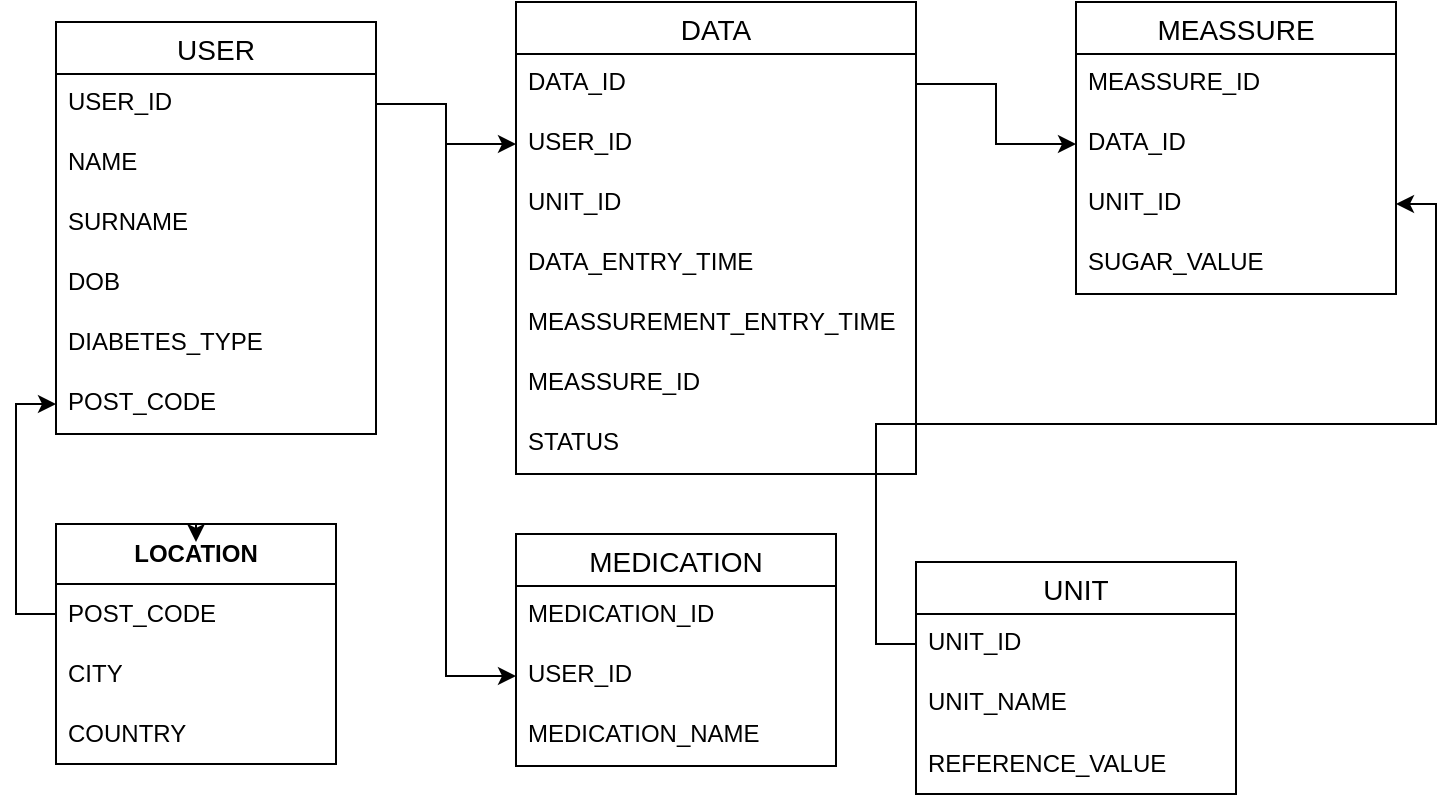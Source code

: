 <mxfile version="28.0.6">
  <diagram name="Seite-1" id="xl1F1hGwAUKNnRBxYKfd">
    <mxGraphModel dx="1034" dy="540" grid="1" gridSize="10" guides="1" tooltips="1" connect="1" arrows="1" fold="1" page="1" pageScale="1" pageWidth="827" pageHeight="1169" math="0" shadow="0">
      <root>
        <mxCell id="0" />
        <mxCell id="1" parent="0" />
        <mxCell id="k7Bhhy4ckNyJHjHvky8R-1" value="USER" style="swimlane;fontStyle=0;childLayout=stackLayout;horizontal=1;startSize=26;horizontalStack=0;resizeParent=1;resizeParentMax=0;resizeLast=0;collapsible=1;marginBottom=0;align=center;fontSize=14;" vertex="1" parent="1">
          <mxGeometry x="90" y="90" width="160" height="206" as="geometry" />
        </mxCell>
        <mxCell id="k7Bhhy4ckNyJHjHvky8R-2" value="USER_ID" style="text;strokeColor=none;fillColor=none;spacingLeft=4;spacingRight=4;overflow=hidden;rotatable=0;points=[[0,0.5],[1,0.5]];portConstraint=eastwest;fontSize=12;whiteSpace=wrap;html=1;" vertex="1" parent="k7Bhhy4ckNyJHjHvky8R-1">
          <mxGeometry y="26" width="160" height="30" as="geometry" />
        </mxCell>
        <mxCell id="k7Bhhy4ckNyJHjHvky8R-3" value="NAME" style="text;strokeColor=none;fillColor=none;spacingLeft=4;spacingRight=4;overflow=hidden;rotatable=0;points=[[0,0.5],[1,0.5]];portConstraint=eastwest;fontSize=12;whiteSpace=wrap;html=1;" vertex="1" parent="k7Bhhy4ckNyJHjHvky8R-1">
          <mxGeometry y="56" width="160" height="30" as="geometry" />
        </mxCell>
        <mxCell id="k7Bhhy4ckNyJHjHvky8R-4" value="SURNAME" style="text;strokeColor=none;fillColor=none;spacingLeft=4;spacingRight=4;overflow=hidden;rotatable=0;points=[[0,0.5],[1,0.5]];portConstraint=eastwest;fontSize=12;whiteSpace=wrap;html=1;" vertex="1" parent="k7Bhhy4ckNyJHjHvky8R-1">
          <mxGeometry y="86" width="160" height="30" as="geometry" />
        </mxCell>
        <mxCell id="k7Bhhy4ckNyJHjHvky8R-5" value="DOB" style="text;strokeColor=none;fillColor=none;spacingLeft=4;spacingRight=4;overflow=hidden;rotatable=0;points=[[0,0.5],[1,0.5]];portConstraint=eastwest;fontSize=12;whiteSpace=wrap;html=1;" vertex="1" parent="k7Bhhy4ckNyJHjHvky8R-1">
          <mxGeometry y="116" width="160" height="30" as="geometry" />
        </mxCell>
        <mxCell id="k7Bhhy4ckNyJHjHvky8R-6" value="DIABETES_TYPE" style="text;strokeColor=none;fillColor=none;spacingLeft=4;spacingRight=4;overflow=hidden;rotatable=0;points=[[0,0.5],[1,0.5]];portConstraint=eastwest;fontSize=12;whiteSpace=wrap;html=1;" vertex="1" parent="k7Bhhy4ckNyJHjHvky8R-1">
          <mxGeometry y="146" width="160" height="30" as="geometry" />
        </mxCell>
        <mxCell id="k7Bhhy4ckNyJHjHvky8R-10" value="POST_CODE" style="text;strokeColor=none;fillColor=none;spacingLeft=4;spacingRight=4;overflow=hidden;rotatable=0;points=[[0,0.5],[1,0.5]];portConstraint=eastwest;fontSize=12;whiteSpace=wrap;html=1;" vertex="1" parent="k7Bhhy4ckNyJHjHvky8R-1">
          <mxGeometry y="176" width="160" height="30" as="geometry" />
        </mxCell>
        <mxCell id="k7Bhhy4ckNyJHjHvky8R-13" value="DATA" style="swimlane;fontStyle=0;childLayout=stackLayout;horizontal=1;startSize=26;horizontalStack=0;resizeParent=1;resizeParentMax=0;resizeLast=0;collapsible=1;marginBottom=0;align=center;fontSize=14;" vertex="1" parent="1">
          <mxGeometry x="320" y="80" width="200" height="236" as="geometry" />
        </mxCell>
        <mxCell id="k7Bhhy4ckNyJHjHvky8R-14" value="DATA_ID" style="text;strokeColor=none;fillColor=none;spacingLeft=4;spacingRight=4;overflow=hidden;rotatable=0;points=[[0,0.5],[1,0.5]];portConstraint=eastwest;fontSize=12;whiteSpace=wrap;html=1;" vertex="1" parent="k7Bhhy4ckNyJHjHvky8R-13">
          <mxGeometry y="26" width="200" height="30" as="geometry" />
        </mxCell>
        <mxCell id="k7Bhhy4ckNyJHjHvky8R-15" value="USER_ID" style="text;strokeColor=none;fillColor=none;spacingLeft=4;spacingRight=4;overflow=hidden;rotatable=0;points=[[0,0.5],[1,0.5]];portConstraint=eastwest;fontSize=12;whiteSpace=wrap;html=1;" vertex="1" parent="k7Bhhy4ckNyJHjHvky8R-13">
          <mxGeometry y="56" width="200" height="30" as="geometry" />
        </mxCell>
        <mxCell id="k7Bhhy4ckNyJHjHvky8R-20" value="UNIT_ID" style="text;strokeColor=none;fillColor=none;spacingLeft=4;spacingRight=4;overflow=hidden;rotatable=0;points=[[0,0.5],[1,0.5]];portConstraint=eastwest;fontSize=12;whiteSpace=wrap;html=1;" vertex="1" parent="k7Bhhy4ckNyJHjHvky8R-13">
          <mxGeometry y="86" width="200" height="30" as="geometry" />
        </mxCell>
        <mxCell id="k7Bhhy4ckNyJHjHvky8R-16" value="DATA_ENTRY_TIME" style="text;strokeColor=none;fillColor=none;spacingLeft=4;spacingRight=4;overflow=hidden;rotatable=0;points=[[0,0.5],[1,0.5]];portConstraint=eastwest;fontSize=12;whiteSpace=wrap;html=1;" vertex="1" parent="k7Bhhy4ckNyJHjHvky8R-13">
          <mxGeometry y="116" width="200" height="30" as="geometry" />
        </mxCell>
        <mxCell id="k7Bhhy4ckNyJHjHvky8R-17" value="MEASSUREMENT_ENTRY_TIME" style="text;strokeColor=none;fillColor=none;spacingLeft=4;spacingRight=4;overflow=hidden;rotatable=0;points=[[0,0.5],[1,0.5]];portConstraint=eastwest;fontSize=12;whiteSpace=wrap;html=1;" vertex="1" parent="k7Bhhy4ckNyJHjHvky8R-13">
          <mxGeometry y="146" width="200" height="30" as="geometry" />
        </mxCell>
        <mxCell id="k7Bhhy4ckNyJHjHvky8R-19" value="MEASSURE_ID" style="text;strokeColor=none;fillColor=none;spacingLeft=4;spacingRight=4;overflow=hidden;rotatable=0;points=[[0,0.5],[1,0.5]];portConstraint=eastwest;fontSize=12;whiteSpace=wrap;html=1;" vertex="1" parent="k7Bhhy4ckNyJHjHvky8R-13">
          <mxGeometry y="176" width="200" height="30" as="geometry" />
        </mxCell>
        <mxCell id="k7Bhhy4ckNyJHjHvky8R-22" value="STATUS" style="text;strokeColor=none;fillColor=none;spacingLeft=4;spacingRight=4;overflow=hidden;rotatable=0;points=[[0,0.5],[1,0.5]];portConstraint=eastwest;fontSize=12;whiteSpace=wrap;html=1;" vertex="1" parent="k7Bhhy4ckNyJHjHvky8R-13">
          <mxGeometry y="206" width="200" height="30" as="geometry" />
        </mxCell>
        <mxCell id="k7Bhhy4ckNyJHjHvky8R-23" style="edgeStyle=orthogonalEdgeStyle;rounded=0;orthogonalLoop=1;jettySize=auto;html=1;entryX=0;entryY=0.5;entryDx=0;entryDy=0;" edge="1" parent="1" source="k7Bhhy4ckNyJHjHvky8R-2" target="k7Bhhy4ckNyJHjHvky8R-15">
          <mxGeometry relative="1" as="geometry" />
        </mxCell>
        <mxCell id="k7Bhhy4ckNyJHjHvky8R-24" value="MEASSURE" style="swimlane;fontStyle=0;childLayout=stackLayout;horizontal=1;startSize=26;horizontalStack=0;resizeParent=1;resizeParentMax=0;resizeLast=0;collapsible=1;marginBottom=0;align=center;fontSize=14;" vertex="1" parent="1">
          <mxGeometry x="600" y="80" width="160" height="146" as="geometry" />
        </mxCell>
        <mxCell id="k7Bhhy4ckNyJHjHvky8R-25" value="MEASSURE_ID" style="text;strokeColor=none;fillColor=none;spacingLeft=4;spacingRight=4;overflow=hidden;rotatable=0;points=[[0,0.5],[1,0.5]];portConstraint=eastwest;fontSize=12;whiteSpace=wrap;html=1;" vertex="1" parent="k7Bhhy4ckNyJHjHvky8R-24">
          <mxGeometry y="26" width="160" height="30" as="geometry" />
        </mxCell>
        <mxCell id="k7Bhhy4ckNyJHjHvky8R-26" value="DATA_ID" style="text;strokeColor=none;fillColor=none;spacingLeft=4;spacingRight=4;overflow=hidden;rotatable=0;points=[[0,0.5],[1,0.5]];portConstraint=eastwest;fontSize=12;whiteSpace=wrap;html=1;" vertex="1" parent="k7Bhhy4ckNyJHjHvky8R-24">
          <mxGeometry y="56" width="160" height="30" as="geometry" />
        </mxCell>
        <mxCell id="k7Bhhy4ckNyJHjHvky8R-28" value="UNIT_ID" style="text;strokeColor=none;fillColor=none;spacingLeft=4;spacingRight=4;overflow=hidden;rotatable=0;points=[[0,0.5],[1,0.5]];portConstraint=eastwest;fontSize=12;whiteSpace=wrap;html=1;" vertex="1" parent="k7Bhhy4ckNyJHjHvky8R-24">
          <mxGeometry y="86" width="160" height="30" as="geometry" />
        </mxCell>
        <mxCell id="k7Bhhy4ckNyJHjHvky8R-27" value="SUGAR_VALUE" style="text;strokeColor=none;fillColor=none;spacingLeft=4;spacingRight=4;overflow=hidden;rotatable=0;points=[[0,0.5],[1,0.5]];portConstraint=eastwest;fontSize=12;whiteSpace=wrap;html=1;" vertex="1" parent="k7Bhhy4ckNyJHjHvky8R-24">
          <mxGeometry y="116" width="160" height="30" as="geometry" />
        </mxCell>
        <mxCell id="k7Bhhy4ckNyJHjHvky8R-30" style="edgeStyle=orthogonalEdgeStyle;rounded=0;orthogonalLoop=1;jettySize=auto;html=1;entryX=0;entryY=0.5;entryDx=0;entryDy=0;" edge="1" parent="1" source="k7Bhhy4ckNyJHjHvky8R-14" target="k7Bhhy4ckNyJHjHvky8R-26">
          <mxGeometry relative="1" as="geometry" />
        </mxCell>
        <mxCell id="k7Bhhy4ckNyJHjHvky8R-35" value="MEDICATION" style="swimlane;fontStyle=0;childLayout=stackLayout;horizontal=1;startSize=26;horizontalStack=0;resizeParent=1;resizeParentMax=0;resizeLast=0;collapsible=1;marginBottom=0;align=center;fontSize=14;" vertex="1" parent="1">
          <mxGeometry x="320" y="346" width="160" height="116" as="geometry" />
        </mxCell>
        <mxCell id="k7Bhhy4ckNyJHjHvky8R-36" value="MEDICATION_ID" style="text;strokeColor=none;fillColor=none;spacingLeft=4;spacingRight=4;overflow=hidden;rotatable=0;points=[[0,0.5],[1,0.5]];portConstraint=eastwest;fontSize=12;whiteSpace=wrap;html=1;" vertex="1" parent="k7Bhhy4ckNyJHjHvky8R-35">
          <mxGeometry y="26" width="160" height="30" as="geometry" />
        </mxCell>
        <mxCell id="k7Bhhy4ckNyJHjHvky8R-37" value="USER_ID" style="text;strokeColor=none;fillColor=none;spacingLeft=4;spacingRight=4;overflow=hidden;rotatable=0;points=[[0,0.5],[1,0.5]];portConstraint=eastwest;fontSize=12;whiteSpace=wrap;html=1;" vertex="1" parent="k7Bhhy4ckNyJHjHvky8R-35">
          <mxGeometry y="56" width="160" height="30" as="geometry" />
        </mxCell>
        <mxCell id="k7Bhhy4ckNyJHjHvky8R-38" value="MEDICATION_NAME" style="text;strokeColor=none;fillColor=none;spacingLeft=4;spacingRight=4;overflow=hidden;rotatable=0;points=[[0,0.5],[1,0.5]];portConstraint=eastwest;fontSize=12;whiteSpace=wrap;html=1;" vertex="1" parent="k7Bhhy4ckNyJHjHvky8R-35">
          <mxGeometry y="86" width="160" height="30" as="geometry" />
        </mxCell>
        <mxCell id="k7Bhhy4ckNyJHjHvky8R-40" style="edgeStyle=orthogonalEdgeStyle;rounded=0;orthogonalLoop=1;jettySize=auto;html=1;exitX=1;exitY=0.5;exitDx=0;exitDy=0;entryX=0;entryY=0.5;entryDx=0;entryDy=0;" edge="1" parent="1" source="k7Bhhy4ckNyJHjHvky8R-2" target="k7Bhhy4ckNyJHjHvky8R-37">
          <mxGeometry relative="1" as="geometry" />
        </mxCell>
        <mxCell id="k7Bhhy4ckNyJHjHvky8R-41" value="UNIT" style="swimlane;fontStyle=0;childLayout=stackLayout;horizontal=1;startSize=26;horizontalStack=0;resizeParent=1;resizeParentMax=0;resizeLast=0;collapsible=1;marginBottom=0;align=center;fontSize=14;" vertex="1" parent="1">
          <mxGeometry x="520" y="360" width="160" height="116" as="geometry" />
        </mxCell>
        <mxCell id="k7Bhhy4ckNyJHjHvky8R-42" value="UNIT_ID" style="text;strokeColor=none;fillColor=none;spacingLeft=4;spacingRight=4;overflow=hidden;rotatable=0;points=[[0,0.5],[1,0.5]];portConstraint=eastwest;fontSize=12;whiteSpace=wrap;html=1;" vertex="1" parent="k7Bhhy4ckNyJHjHvky8R-41">
          <mxGeometry y="26" width="160" height="30" as="geometry" />
        </mxCell>
        <mxCell id="k7Bhhy4ckNyJHjHvky8R-43" value="UNIT_NAME" style="text;strokeColor=none;fillColor=none;spacingLeft=4;spacingRight=4;overflow=hidden;rotatable=0;points=[[0,0.5],[1,0.5]];portConstraint=eastwest;fontSize=12;whiteSpace=wrap;html=1;" vertex="1" parent="k7Bhhy4ckNyJHjHvky8R-41">
          <mxGeometry y="56" width="160" height="30" as="geometry" />
        </mxCell>
        <mxCell id="k7Bhhy4ckNyJHjHvky8R-54" value="REFERENCE_VALUE" style="text;strokeColor=none;fillColor=none;align=left;verticalAlign=middle;spacingLeft=4;spacingRight=4;overflow=hidden;points=[[0,0.5],[1,0.5]];portConstraint=eastwest;rotatable=0;whiteSpace=wrap;html=1;" vertex="1" parent="k7Bhhy4ckNyJHjHvky8R-41">
          <mxGeometry y="86" width="160" height="30" as="geometry" />
        </mxCell>
        <mxCell id="k7Bhhy4ckNyJHjHvky8R-45" style="edgeStyle=orthogonalEdgeStyle;rounded=0;orthogonalLoop=1;jettySize=auto;html=1;exitX=0;exitY=0.5;exitDx=0;exitDy=0;entryX=1;entryY=0.5;entryDx=0;entryDy=0;" edge="1" parent="1" source="k7Bhhy4ckNyJHjHvky8R-42" target="k7Bhhy4ckNyJHjHvky8R-28">
          <mxGeometry relative="1" as="geometry" />
        </mxCell>
        <mxCell id="k7Bhhy4ckNyJHjHvky8R-46" value="&lt;b&gt;LOCATION&lt;/b&gt;" style="swimlane;fontStyle=0;childLayout=stackLayout;horizontal=1;startSize=30;horizontalStack=0;resizeParent=1;resizeParentMax=0;resizeLast=0;collapsible=1;marginBottom=0;whiteSpace=wrap;html=1;" vertex="1" parent="1">
          <mxGeometry x="90" y="341" width="140" height="120" as="geometry" />
        </mxCell>
        <mxCell id="k7Bhhy4ckNyJHjHvky8R-47" value="POST_CODE" style="text;strokeColor=none;fillColor=none;align=left;verticalAlign=middle;spacingLeft=4;spacingRight=4;overflow=hidden;points=[[0,0.5],[1,0.5]];portConstraint=eastwest;rotatable=0;whiteSpace=wrap;html=1;" vertex="1" parent="k7Bhhy4ckNyJHjHvky8R-46">
          <mxGeometry y="30" width="140" height="30" as="geometry" />
        </mxCell>
        <mxCell id="k7Bhhy4ckNyJHjHvky8R-48" value="CITY" style="text;strokeColor=none;fillColor=none;align=left;verticalAlign=middle;spacingLeft=4;spacingRight=4;overflow=hidden;points=[[0,0.5],[1,0.5]];portConstraint=eastwest;rotatable=0;whiteSpace=wrap;html=1;" vertex="1" parent="k7Bhhy4ckNyJHjHvky8R-46">
          <mxGeometry y="60" width="140" height="30" as="geometry" />
        </mxCell>
        <mxCell id="k7Bhhy4ckNyJHjHvky8R-49" value="COUNTRY" style="text;strokeColor=none;fillColor=none;align=left;verticalAlign=middle;spacingLeft=4;spacingRight=4;overflow=hidden;points=[[0,0.5],[1,0.5]];portConstraint=eastwest;rotatable=0;whiteSpace=wrap;html=1;" vertex="1" parent="k7Bhhy4ckNyJHjHvky8R-46">
          <mxGeometry y="90" width="140" height="30" as="geometry" />
        </mxCell>
        <mxCell id="k7Bhhy4ckNyJHjHvky8R-50" style="edgeStyle=orthogonalEdgeStyle;rounded=0;orthogonalLoop=1;jettySize=auto;html=1;exitX=0.5;exitY=0;exitDx=0;exitDy=0;entryX=0.5;entryY=0.075;entryDx=0;entryDy=0;entryPerimeter=0;" edge="1" parent="1" source="k7Bhhy4ckNyJHjHvky8R-46" target="k7Bhhy4ckNyJHjHvky8R-46">
          <mxGeometry relative="1" as="geometry" />
        </mxCell>
        <mxCell id="k7Bhhy4ckNyJHjHvky8R-51" style="edgeStyle=orthogonalEdgeStyle;rounded=0;orthogonalLoop=1;jettySize=auto;html=1;exitX=0;exitY=0.5;exitDx=0;exitDy=0;" edge="1" parent="1" source="k7Bhhy4ckNyJHjHvky8R-47" target="k7Bhhy4ckNyJHjHvky8R-10">
          <mxGeometry relative="1" as="geometry" />
        </mxCell>
      </root>
    </mxGraphModel>
  </diagram>
</mxfile>

